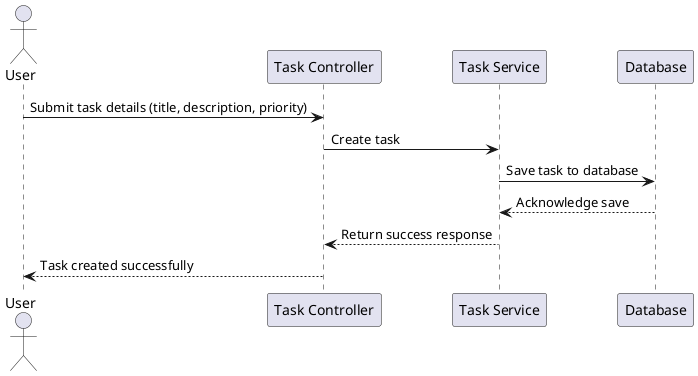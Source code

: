 @startuml
actor User
participant "Task Controller" as TC
participant "Task Service" as TS
participant "Database" as DB

User -> TC: Submit task details (title, description, priority)
TC -> TS: Create task
TS -> DB: Save task to database
DB --> TS: Acknowledge save
TS --> TC: Return success response
TC --> User: Task created successfully
@enduml
